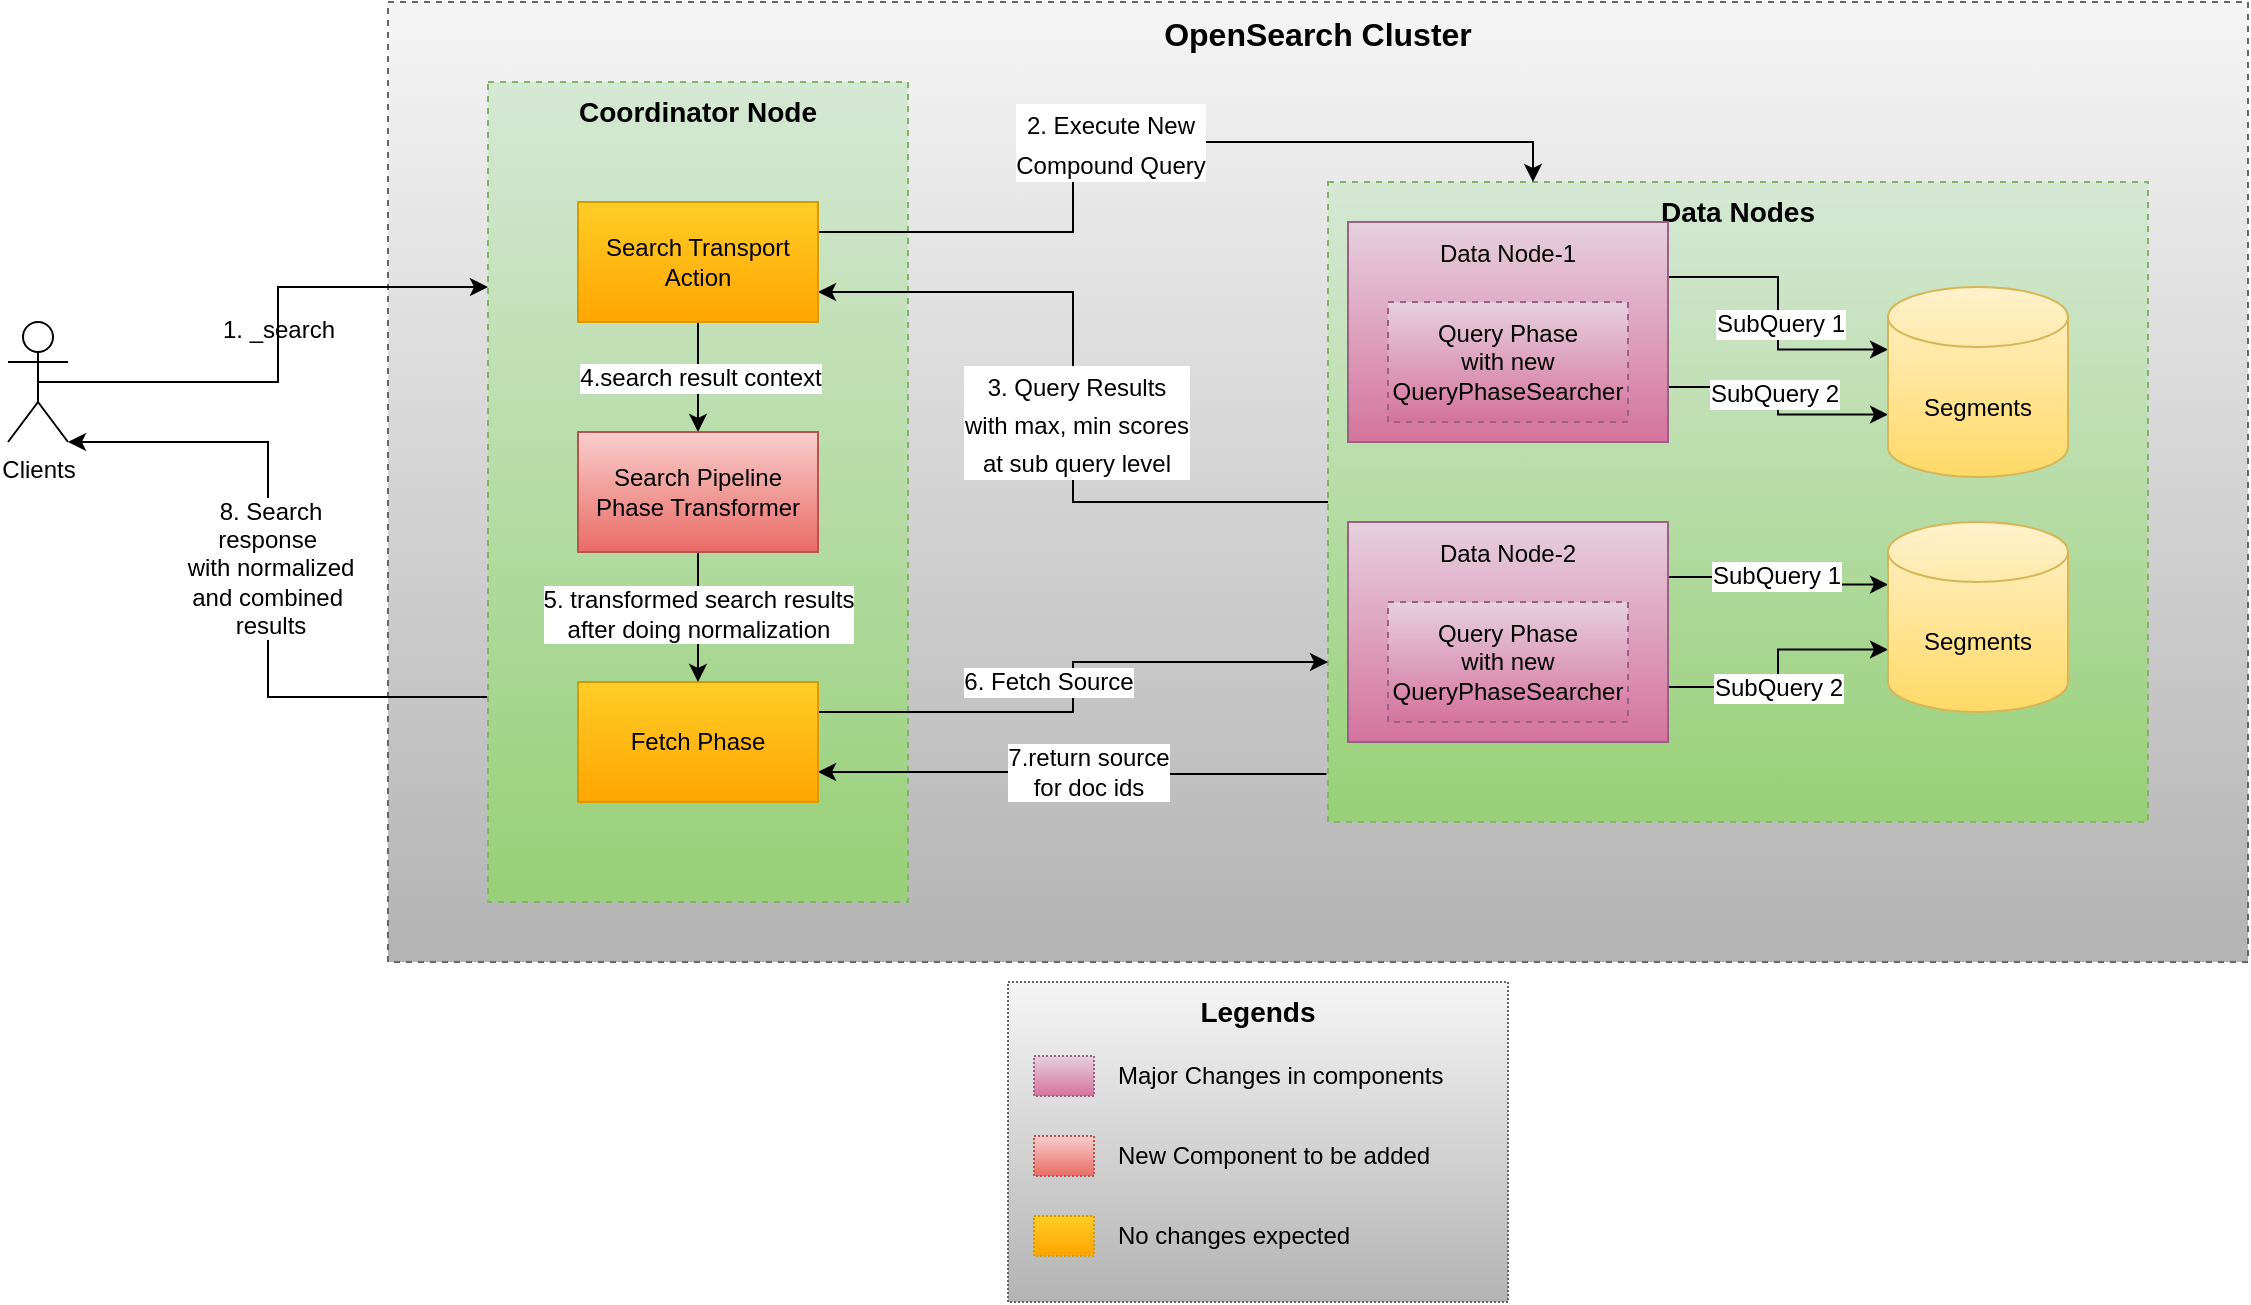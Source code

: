 <mxfile version="21.7.5" type="github" pages="4">
  <diagram id="TBjuJsZTaPFXJ__ImxRO" name="Proposed HLD">
    <mxGraphModel dx="2924" dy="1126" grid="1" gridSize="10" guides="1" tooltips="1" connect="1" arrows="1" fold="1" page="1" pageScale="1" pageWidth="850" pageHeight="1100" math="0" shadow="0">
      <root>
        <mxCell id="0" />
        <mxCell id="1" parent="0" />
        <mxCell id="PzO3lRKm4pNGHAzejOns-35" value="&lt;font style=&quot;font-size: 16px;&quot;&gt;&lt;b&gt;OpenSearch Cluster&lt;/b&gt;&lt;/font&gt;" style="rounded=0;whiteSpace=wrap;html=1;fontSize=12;dashed=1;verticalAlign=top;fillColor=#f5f5f5;strokeColor=#666666;gradientColor=#b3b3b3;" parent="1" vertex="1">
          <mxGeometry x="70" y="110" width="930" height="480" as="geometry" />
        </mxCell>
        <mxCell id="PzO3lRKm4pNGHAzejOns-14" style="edgeStyle=orthogonalEdgeStyle;rounded=0;orthogonalLoop=1;jettySize=auto;html=1;exitX=0;exitY=0.75;exitDx=0;exitDy=0;entryX=1;entryY=1;entryDx=0;entryDy=0;entryPerimeter=0;fontSize=12;" parent="1" source="PzO3lRKm4pNGHAzejOns-1" target="PzO3lRKm4pNGHAzejOns-6" edge="1">
          <mxGeometry relative="1" as="geometry">
            <Array as="points">
              <mxPoint x="10" y="458" />
              <mxPoint x="10" y="330" />
            </Array>
          </mxGeometry>
        </mxCell>
        <mxCell id="PzO3lRKm4pNGHAzejOns-15" value="8. Search &lt;br&gt;response&amp;nbsp;&lt;br&gt;with normalized&lt;br&gt;and combined&amp;nbsp;&lt;br&gt;results" style="edgeLabel;html=1;align=center;verticalAlign=middle;resizable=0;points=[];fontSize=12;" parent="PzO3lRKm4pNGHAzejOns-14" vertex="1" connectable="0">
          <mxGeometry x="0.037" y="-1" relative="1" as="geometry">
            <mxPoint as="offset" />
          </mxGeometry>
        </mxCell>
        <mxCell id="PzO3lRKm4pNGHAzejOns-1" value="&lt;b&gt;&lt;font style=&quot;font-size: 14px;&quot;&gt;Coordinator Node&lt;/font&gt;&lt;/b&gt;" style="rounded=0;whiteSpace=wrap;html=1;horizontal=1;verticalAlign=top;dashed=1;fillColor=#d5e8d4;strokeColor=#82b366;gradientColor=#97d077;" parent="1" vertex="1">
          <mxGeometry x="120" y="150" width="210" height="410" as="geometry" />
        </mxCell>
        <mxCell id="PzO3lRKm4pNGHAzejOns-37" style="edgeStyle=orthogonalEdgeStyle;rounded=0;orthogonalLoop=1;jettySize=auto;html=1;exitX=0;exitY=0.5;exitDx=0;exitDy=0;entryX=1;entryY=0.75;entryDx=0;entryDy=0;fontSize=16;" parent="1" source="PzO3lRKm4pNGHAzejOns-2" target="PzO3lRKm4pNGHAzejOns-3" edge="1">
          <mxGeometry relative="1" as="geometry" />
        </mxCell>
        <mxCell id="PzO3lRKm4pNGHAzejOns-38" value="&lt;span style=&quot;font-size: 12px;&quot;&gt;3. Query Results&lt;br&gt;with max, min scores&lt;br&gt;at sub query level&lt;br&gt;&lt;/span&gt;" style="edgeLabel;html=1;align=center;verticalAlign=middle;resizable=0;points=[];fontSize=16;" parent="PzO3lRKm4pNGHAzejOns-37" vertex="1" connectable="0">
          <mxGeometry x="-0.063" relative="1" as="geometry">
            <mxPoint x="1" y="1" as="offset" />
          </mxGeometry>
        </mxCell>
        <mxCell id="PzO3lRKm4pNGHAzejOns-39" value="7.return source &lt;br&gt;for doc ids" style="edgeStyle=orthogonalEdgeStyle;rounded=0;orthogonalLoop=1;jettySize=auto;html=1;exitX=-0.002;exitY=0.925;exitDx=0;exitDy=0;entryX=1;entryY=0.75;entryDx=0;entryDy=0;fontSize=12;exitPerimeter=0;" parent="1" source="PzO3lRKm4pNGHAzejOns-2" target="PzO3lRKm4pNGHAzejOns-4" edge="1">
          <mxGeometry x="-0.066" y="-1" relative="1" as="geometry">
            <mxPoint as="offset" />
          </mxGeometry>
        </mxCell>
        <mxCell id="PzO3lRKm4pNGHAzejOns-2" value="&lt;b&gt;&lt;font style=&quot;font-size: 14px;&quot;&gt;Data Nodes&lt;/font&gt;&lt;/b&gt;" style="rounded=0;whiteSpace=wrap;html=1;verticalAlign=top;dashed=1;fillColor=#d5e8d4;strokeColor=#82b366;gradientColor=#97d077;" parent="1" vertex="1">
          <mxGeometry x="540" y="200" width="410" height="320" as="geometry" />
        </mxCell>
        <mxCell id="PzO3lRKm4pNGHAzejOns-10" style="edgeStyle=orthogonalEdgeStyle;rounded=0;orthogonalLoop=1;jettySize=auto;html=1;exitX=1;exitY=0.25;exitDx=0;exitDy=0;entryX=0.25;entryY=0;entryDx=0;entryDy=0;fontSize=14;" parent="1" source="PzO3lRKm4pNGHAzejOns-3" target="PzO3lRKm4pNGHAzejOns-2" edge="1">
          <mxGeometry relative="1" as="geometry" />
        </mxCell>
        <mxCell id="PzO3lRKm4pNGHAzejOns-36" value="&lt;span style=&quot;font-size: 12px;&quot;&gt;2. Execute New &lt;br&gt;Compound Query&lt;/span&gt;" style="edgeLabel;html=1;align=center;verticalAlign=middle;resizable=0;points=[];fontSize=16;" parent="PzO3lRKm4pNGHAzejOns-10" vertex="1" connectable="0">
          <mxGeometry x="-0.156" y="-1" relative="1" as="geometry">
            <mxPoint x="12" y="-1" as="offset" />
          </mxGeometry>
        </mxCell>
        <mxCell id="PzO3lRKm4pNGHAzejOns-16" style="edgeStyle=orthogonalEdgeStyle;rounded=0;orthogonalLoop=1;jettySize=auto;html=1;exitX=0.5;exitY=1;exitDx=0;exitDy=0;fontSize=12;" parent="1" source="PzO3lRKm4pNGHAzejOns-3" target="PzO3lRKm4pNGHAzejOns-5" edge="1">
          <mxGeometry relative="1" as="geometry" />
        </mxCell>
        <mxCell id="PzO3lRKm4pNGHAzejOns-17" value="4.search result context" style="edgeLabel;html=1;align=center;verticalAlign=middle;resizable=0;points=[];fontSize=12;" parent="PzO3lRKm4pNGHAzejOns-16" vertex="1" connectable="0">
          <mxGeometry x="0.018" y="1" relative="1" as="geometry">
            <mxPoint as="offset" />
          </mxGeometry>
        </mxCell>
        <mxCell id="PzO3lRKm4pNGHAzejOns-3" value="Search Transport Action" style="rounded=0;whiteSpace=wrap;html=1;fillColor=#ffcd28;strokeColor=#d79b00;gradientColor=#ffa500;" parent="1" vertex="1">
          <mxGeometry x="165" y="210" width="120" height="60" as="geometry" />
        </mxCell>
        <mxCell id="PzO3lRKm4pNGHAzejOns-21" style="edgeStyle=orthogonalEdgeStyle;rounded=0;orthogonalLoop=1;jettySize=auto;html=1;exitX=1;exitY=0.25;exitDx=0;exitDy=0;entryX=0;entryY=0.75;entryDx=0;entryDy=0;fontSize=12;" parent="1" source="PzO3lRKm4pNGHAzejOns-4" target="PzO3lRKm4pNGHAzejOns-2" edge="1">
          <mxGeometry relative="1" as="geometry" />
        </mxCell>
        <mxCell id="PzO3lRKm4pNGHAzejOns-22" value="6. Fetch Source" style="edgeLabel;html=1;align=center;verticalAlign=middle;resizable=0;points=[];fontSize=12;" parent="PzO3lRKm4pNGHAzejOns-21" vertex="1" connectable="0">
          <mxGeometry x="-0.506" y="1" relative="1" as="geometry">
            <mxPoint x="46" y="-14" as="offset" />
          </mxGeometry>
        </mxCell>
        <mxCell id="PzO3lRKm4pNGHAzejOns-4" value="Fetch Phase" style="rounded=0;whiteSpace=wrap;html=1;fillColor=#ffcd28;strokeColor=#d79b00;gradientColor=#ffa500;" parent="1" vertex="1">
          <mxGeometry x="165" y="450" width="120" height="60" as="geometry" />
        </mxCell>
        <mxCell id="PzO3lRKm4pNGHAzejOns-18" style="edgeStyle=orthogonalEdgeStyle;rounded=0;orthogonalLoop=1;jettySize=auto;html=1;exitX=0.5;exitY=1;exitDx=0;exitDy=0;fontSize=12;" parent="1" source="PzO3lRKm4pNGHAzejOns-5" target="PzO3lRKm4pNGHAzejOns-4" edge="1">
          <mxGeometry relative="1" as="geometry" />
        </mxCell>
        <mxCell id="PzO3lRKm4pNGHAzejOns-19" value="5. transformed search results&lt;br&gt;after doing normalization" style="edgeLabel;html=1;align=center;verticalAlign=middle;resizable=0;points=[];fontSize=12;" parent="PzO3lRKm4pNGHAzejOns-18" vertex="1" connectable="0">
          <mxGeometry x="-0.046" relative="1" as="geometry">
            <mxPoint as="offset" />
          </mxGeometry>
        </mxCell>
        <mxCell id="PzO3lRKm4pNGHAzejOns-5" value="Search Pipeline Phase Transformer" style="rounded=0;whiteSpace=wrap;html=1;fillColor=#f8cecc;strokeColor=#b85450;gradientColor=#ea6b66;" parent="1" vertex="1">
          <mxGeometry x="165" y="325" width="120" height="60" as="geometry" />
        </mxCell>
        <mxCell id="PzO3lRKm4pNGHAzejOns-7" style="edgeStyle=orthogonalEdgeStyle;rounded=0;orthogonalLoop=1;jettySize=auto;html=1;exitX=0.5;exitY=0.5;exitDx=0;exitDy=0;exitPerimeter=0;entryX=0;entryY=0.25;entryDx=0;entryDy=0;" parent="1" source="PzO3lRKm4pNGHAzejOns-6" target="PzO3lRKm4pNGHAzejOns-1" edge="1">
          <mxGeometry relative="1" as="geometry" />
        </mxCell>
        <mxCell id="PzO3lRKm4pNGHAzejOns-12" value="&lt;font style=&quot;font-size: 12px;&quot;&gt;1. _search&lt;/font&gt;" style="edgeLabel;html=1;align=center;verticalAlign=middle;resizable=0;points=[];fontSize=14;labelBackgroundColor=none;" parent="PzO3lRKm4pNGHAzejOns-7" vertex="1" connectable="0">
          <mxGeometry x="0.084" relative="1" as="geometry">
            <mxPoint as="offset" />
          </mxGeometry>
        </mxCell>
        <mxCell id="PzO3lRKm4pNGHAzejOns-6" value="Clients" style="shape=umlActor;verticalLabelPosition=bottom;verticalAlign=top;html=1;outlineConnect=0;" parent="1" vertex="1">
          <mxGeometry x="-120" y="270" width="30" height="60" as="geometry" />
        </mxCell>
        <mxCell id="PzO3lRKm4pNGHAzejOns-27" style="edgeStyle=orthogonalEdgeStyle;rounded=0;orthogonalLoop=1;jettySize=auto;html=1;exitX=1;exitY=0.25;exitDx=0;exitDy=0;entryX=0;entryY=0;entryDx=0;entryDy=31.25;entryPerimeter=0;fontSize=12;" parent="1" source="PzO3lRKm4pNGHAzejOns-8" target="PzO3lRKm4pNGHAzejOns-25" edge="1">
          <mxGeometry relative="1" as="geometry" />
        </mxCell>
        <mxCell id="PzO3lRKm4pNGHAzejOns-31" value="SubQuery 1" style="edgeLabel;html=1;align=center;verticalAlign=middle;resizable=0;points=[];fontSize=12;" parent="PzO3lRKm4pNGHAzejOns-27" vertex="1" connectable="0">
          <mxGeometry x="0.065" y="1" relative="1" as="geometry">
            <mxPoint as="offset" />
          </mxGeometry>
        </mxCell>
        <mxCell id="PzO3lRKm4pNGHAzejOns-28" style="edgeStyle=orthogonalEdgeStyle;rounded=0;orthogonalLoop=1;jettySize=auto;html=1;exitX=1;exitY=0.75;exitDx=0;exitDy=0;entryX=0;entryY=0;entryDx=0;entryDy=63.75;entryPerimeter=0;fontSize=12;" parent="1" source="PzO3lRKm4pNGHAzejOns-8" target="PzO3lRKm4pNGHAzejOns-25" edge="1">
          <mxGeometry relative="1" as="geometry" />
        </mxCell>
        <mxCell id="PzO3lRKm4pNGHAzejOns-32" value="SubQuery 2" style="edgeLabel;html=1;align=center;verticalAlign=middle;resizable=0;points=[];fontSize=12;" parent="PzO3lRKm4pNGHAzejOns-28" vertex="1" connectable="0">
          <mxGeometry x="-0.066" y="-2" relative="1" as="geometry">
            <mxPoint as="offset" />
          </mxGeometry>
        </mxCell>
        <mxCell id="PzO3lRKm4pNGHAzejOns-8" value="&lt;font style=&quot;font-size: 12px;&quot;&gt;Data Node-1&lt;/font&gt;" style="rounded=0;whiteSpace=wrap;html=1;fontSize=14;fillColor=#e6d0de;strokeColor=#996185;gradientColor=#d5739d;verticalAlign=top;" parent="1" vertex="1">
          <mxGeometry x="550" y="220" width="160" height="110" as="geometry" />
        </mxCell>
        <mxCell id="PzO3lRKm4pNGHAzejOns-29" style="edgeStyle=orthogonalEdgeStyle;rounded=0;orthogonalLoop=1;jettySize=auto;html=1;exitX=1;exitY=0.25;exitDx=0;exitDy=0;entryX=0;entryY=0;entryDx=0;entryDy=31.25;entryPerimeter=0;fontSize=12;" parent="1" source="PzO3lRKm4pNGHAzejOns-9" target="PzO3lRKm4pNGHAzejOns-26" edge="1">
          <mxGeometry relative="1" as="geometry" />
        </mxCell>
        <mxCell id="PzO3lRKm4pNGHAzejOns-33" value="SubQuery 1" style="edgeLabel;html=1;align=center;verticalAlign=middle;resizable=0;points=[];fontSize=12;" parent="PzO3lRKm4pNGHAzejOns-29" vertex="1" connectable="0">
          <mxGeometry x="-0.056" y="1" relative="1" as="geometry">
            <mxPoint as="offset" />
          </mxGeometry>
        </mxCell>
        <mxCell id="PzO3lRKm4pNGHAzejOns-30" style="edgeStyle=orthogonalEdgeStyle;rounded=0;orthogonalLoop=1;jettySize=auto;html=1;exitX=1;exitY=0.75;exitDx=0;exitDy=0;entryX=0;entryY=0;entryDx=0;entryDy=63.75;entryPerimeter=0;fontSize=12;" parent="1" source="PzO3lRKm4pNGHAzejOns-9" target="PzO3lRKm4pNGHAzejOns-26" edge="1">
          <mxGeometry relative="1" as="geometry" />
        </mxCell>
        <mxCell id="PzO3lRKm4pNGHAzejOns-34" value="SubQuery 2" style="edgeLabel;html=1;align=center;verticalAlign=middle;resizable=0;points=[];fontSize=12;" parent="PzO3lRKm4pNGHAzejOns-30" vertex="1" connectable="0">
          <mxGeometry x="-0.145" relative="1" as="geometry">
            <mxPoint as="offset" />
          </mxGeometry>
        </mxCell>
        <mxCell id="PzO3lRKm4pNGHAzejOns-9" value="&lt;font style=&quot;font-size: 12px;&quot;&gt;Data Node-2&lt;/font&gt;" style="rounded=0;whiteSpace=wrap;html=1;fontSize=14;fillColor=#e6d0de;strokeColor=#996185;gradientColor=#d5739d;verticalAlign=top;" parent="1" vertex="1">
          <mxGeometry x="550" y="370" width="160" height="110" as="geometry" />
        </mxCell>
        <mxCell id="PzO3lRKm4pNGHAzejOns-25" value="Segments" style="shape=cylinder3;whiteSpace=wrap;html=1;boundedLbl=1;backgroundOutline=1;size=15;fontSize=12;fillColor=#fff2cc;strokeColor=#d6b656;gradientColor=#ffd966;" parent="1" vertex="1">
          <mxGeometry x="820" y="252.5" width="90" height="95" as="geometry" />
        </mxCell>
        <mxCell id="PzO3lRKm4pNGHAzejOns-26" value="Segments" style="shape=cylinder3;whiteSpace=wrap;html=1;boundedLbl=1;backgroundOutline=1;size=15;fontSize=12;fillColor=#fff2cc;strokeColor=#d6b656;gradientColor=#ffd966;" parent="1" vertex="1">
          <mxGeometry x="820" y="370" width="90" height="95" as="geometry" />
        </mxCell>
        <mxCell id="PzO3lRKm4pNGHAzejOns-42" value="&lt;b&gt;&lt;font style=&quot;font-size: 14px;&quot;&gt;Legends&lt;/font&gt;&lt;/b&gt;" style="rounded=0;whiteSpace=wrap;html=1;dashed=1;dashPattern=1 1;fontSize=12;verticalAlign=top;fillColor=#f5f5f5;strokeColor=#666666;gradientColor=#b3b3b3;" parent="1" vertex="1">
          <mxGeometry x="380" y="600" width="250" height="160" as="geometry" />
        </mxCell>
        <mxCell id="PzO3lRKm4pNGHAzejOns-43" value="" style="rounded=0;whiteSpace=wrap;html=1;dashed=1;dashPattern=1 1;fontSize=12;fillColor=#e6d0de;strokeColor=#996185;gradientColor=#d5739d;" parent="1" vertex="1">
          <mxGeometry x="393" y="637" width="30" height="20" as="geometry" />
        </mxCell>
        <mxCell id="PzO3lRKm4pNGHAzejOns-46" value="Major Changes in components" style="text;html=1;strokeColor=none;fillColor=none;align=left;verticalAlign=middle;whiteSpace=wrap;rounded=0;dashed=1;dashPattern=1 1;fontSize=12;" parent="1" vertex="1">
          <mxGeometry x="433" y="632" width="170" height="30" as="geometry" />
        </mxCell>
        <mxCell id="PzO3lRKm4pNGHAzejOns-47" value="" style="rounded=0;whiteSpace=wrap;html=1;dashed=1;dashPattern=1 1;fontSize=12;fillColor=#f8cecc;strokeColor=#b85450;gradientColor=#ea6b66;" parent="1" vertex="1">
          <mxGeometry x="393" y="677" width="30" height="20" as="geometry" />
        </mxCell>
        <mxCell id="PzO3lRKm4pNGHAzejOns-48" value="New Component to be added" style="text;html=1;strokeColor=none;fillColor=none;align=left;verticalAlign=middle;whiteSpace=wrap;rounded=0;dashed=1;dashPattern=1 1;fontSize=12;" parent="1" vertex="1">
          <mxGeometry x="433" y="672" width="170" height="30" as="geometry" />
        </mxCell>
        <mxCell id="PzO3lRKm4pNGHAzejOns-51" value="" style="rounded=0;whiteSpace=wrap;html=1;dashed=1;dashPattern=1 1;fontSize=12;fillColor=#ffcd28;strokeColor=#d79b00;gradientColor=#ffa500;" parent="1" vertex="1">
          <mxGeometry x="393" y="717" width="30" height="20" as="geometry" />
        </mxCell>
        <mxCell id="PzO3lRKm4pNGHAzejOns-52" value="No changes expected" style="text;html=1;strokeColor=none;fillColor=none;align=left;verticalAlign=middle;whiteSpace=wrap;rounded=0;dashed=1;dashPattern=1 1;fontSize=12;" parent="1" vertex="1">
          <mxGeometry x="433" y="712" width="170" height="30" as="geometry" />
        </mxCell>
        <mxCell id="ij_7rNNwFZW_53Z0E1Qg-1" value="Query Phase&lt;br style=&quot;border-color: var(--border-color);&quot;&gt;with new QueryPhaseSearcher" style="rounded=0;whiteSpace=wrap;html=1;dashed=1;labelBackgroundColor=none;fontSize=12;gradientColor=#d5739d;fillColor=#e6d0de;strokeColor=#996185;" parent="1" vertex="1">
          <mxGeometry x="570" y="260" width="120" height="60" as="geometry" />
        </mxCell>
        <mxCell id="ij_7rNNwFZW_53Z0E1Qg-2" value="Query Phase&lt;br style=&quot;border-color: var(--border-color);&quot;&gt;with new QueryPhaseSearcher" style="rounded=0;whiteSpace=wrap;html=1;dashed=1;labelBackgroundColor=none;fontSize=12;gradientColor=#d5739d;fillColor=#e6d0de;strokeColor=#996185;" parent="1" vertex="1">
          <mxGeometry x="570" y="410" width="120" height="60" as="geometry" />
        </mxCell>
      </root>
    </mxGraphModel>
  </diagram>
  <diagram id="07KiL_tyBuep2GjcEZaf" name="Current HLD">
    <mxGraphModel dx="2924" dy="1132" grid="1" gridSize="10" guides="1" tooltips="1" connect="1" arrows="1" fold="1" page="1" pageScale="1" pageWidth="850" pageHeight="1100" math="0" shadow="0">
      <root>
        <mxCell id="0" />
        <mxCell id="1" parent="0" />
        <mxCell id="jDZvlSN3qei6vhp4ze15-1" value="&lt;font style=&quot;font-size: 16px;&quot;&gt;&lt;b&gt;OpenSearch Cluster&lt;/b&gt;&lt;/font&gt;" style="rounded=0;whiteSpace=wrap;html=1;fontSize=12;dashed=1;verticalAlign=top;fillColor=#f5f5f5;strokeColor=#666666;gradientColor=#b3b3b3;" parent="1" vertex="1">
          <mxGeometry x="70" y="110" width="1090" height="440" as="geometry" />
        </mxCell>
        <mxCell id="jDZvlSN3qei6vhp4ze15-2" style="edgeStyle=orthogonalEdgeStyle;rounded=0;orthogonalLoop=1;jettySize=auto;html=1;exitX=0;exitY=0.75;exitDx=0;exitDy=0;entryX=1;entryY=1;entryDx=0;entryDy=0;entryPerimeter=0;fontSize=12;" parent="1" source="jDZvlSN3qei6vhp4ze15-4" target="jDZvlSN3qei6vhp4ze15-22" edge="1">
          <mxGeometry relative="1" as="geometry">
            <Array as="points">
              <mxPoint x="120" y="410" />
              <mxPoint x="10" y="410" />
              <mxPoint x="10" y="330" />
            </Array>
          </mxGeometry>
        </mxCell>
        <mxCell id="jDZvlSN3qei6vhp4ze15-3" value="7. Search &lt;br&gt;response&amp;nbsp;" style="edgeLabel;html=1;align=center;verticalAlign=middle;resizable=0;points=[];fontSize=12;" parent="jDZvlSN3qei6vhp4ze15-2" vertex="1" connectable="0">
          <mxGeometry x="0.037" y="-1" relative="1" as="geometry">
            <mxPoint as="offset" />
          </mxGeometry>
        </mxCell>
        <mxCell id="jDZvlSN3qei6vhp4ze15-4" value="&lt;b&gt;&lt;font style=&quot;font-size: 14px;&quot;&gt;Coordinator Node&lt;/font&gt;&lt;/b&gt;" style="rounded=0;whiteSpace=wrap;html=1;horizontal=1;verticalAlign=top;dashed=1;fillColor=#d5e8d4;strokeColor=#82b366;gradientColor=#97d077;" parent="1" vertex="1">
          <mxGeometry x="120" y="150" width="210" height="350" as="geometry" />
        </mxCell>
        <mxCell id="jDZvlSN3qei6vhp4ze15-5" style="edgeStyle=orthogonalEdgeStyle;rounded=0;orthogonalLoop=1;jettySize=auto;html=1;exitX=0;exitY=0.5;exitDx=0;exitDy=0;entryX=1;entryY=0.75;entryDx=0;entryDy=0;fontSize=16;" parent="1" source="jDZvlSN3qei6vhp4ze15-8" target="jDZvlSN3qei6vhp4ze15-13" edge="1">
          <mxGeometry relative="1" as="geometry" />
        </mxCell>
        <mxCell id="jDZvlSN3qei6vhp4ze15-6" value="&lt;span style=&quot;font-size: 12px;&quot;&gt;3.Query Results&lt;br&gt;&lt;/span&gt;" style="edgeLabel;html=1;align=center;verticalAlign=middle;resizable=0;points=[];fontSize=16;" parent="jDZvlSN3qei6vhp4ze15-5" vertex="1" connectable="0">
          <mxGeometry x="-0.063" relative="1" as="geometry">
            <mxPoint x="1" y="1" as="offset" />
          </mxGeometry>
        </mxCell>
        <mxCell id="jDZvlSN3qei6vhp4ze15-7" value="6.return source &lt;br&gt;for doc ids" style="edgeStyle=orthogonalEdgeStyle;rounded=0;orthogonalLoop=1;jettySize=auto;html=1;exitX=-0.002;exitY=0.925;exitDx=0;exitDy=0;entryX=1;entryY=0.75;entryDx=0;entryDy=0;fontSize=12;exitPerimeter=0;" parent="1" source="jDZvlSN3qei6vhp4ze15-8" target="jDZvlSN3qei6vhp4ze15-16" edge="1">
          <mxGeometry x="-0.066" y="-1" relative="1" as="geometry">
            <mxPoint as="offset" />
          </mxGeometry>
        </mxCell>
        <mxCell id="jDZvlSN3qei6vhp4ze15-8" value="&lt;b&gt;&lt;font style=&quot;font-size: 14px;&quot;&gt;Data Nodes&lt;/font&gt;&lt;/b&gt;" style="rounded=0;whiteSpace=wrap;html=1;verticalAlign=top;dashed=1;fillColor=#d5e8d4;strokeColor=#82b366;gradientColor=#97d077;" parent="1" vertex="1">
          <mxGeometry x="540" y="200" width="580" height="320" as="geometry" />
        </mxCell>
        <mxCell id="jDZvlSN3qei6vhp4ze15-9" style="edgeStyle=orthogonalEdgeStyle;rounded=0;orthogonalLoop=1;jettySize=auto;html=1;exitX=1;exitY=0.25;exitDx=0;exitDy=0;entryX=0.25;entryY=0;entryDx=0;entryDy=0;fontSize=14;" parent="1" source="jDZvlSN3qei6vhp4ze15-13" target="jDZvlSN3qei6vhp4ze15-8" edge="1">
          <mxGeometry relative="1" as="geometry" />
        </mxCell>
        <mxCell id="jDZvlSN3qei6vhp4ze15-10" value="&lt;span style=&quot;font-size: 12px;&quot;&gt;2. Execute&amp;nbsp;Query&lt;/span&gt;" style="edgeLabel;html=1;align=center;verticalAlign=middle;resizable=0;points=[];fontSize=16;" parent="jDZvlSN3qei6vhp4ze15-9" vertex="1" connectable="0">
          <mxGeometry x="-0.156" y="-1" relative="1" as="geometry">
            <mxPoint x="12" y="-1" as="offset" />
          </mxGeometry>
        </mxCell>
        <mxCell id="jDZvlSN3qei6vhp4ze15-11" style="edgeStyle=orthogonalEdgeStyle;rounded=0;orthogonalLoop=1;jettySize=auto;html=1;exitX=0.5;exitY=1;exitDx=0;exitDy=0;fontSize=12;entryX=0.5;entryY=0;entryDx=0;entryDy=0;" parent="1" source="jDZvlSN3qei6vhp4ze15-13" target="jDZvlSN3qei6vhp4ze15-16" edge="1">
          <mxGeometry relative="1" as="geometry">
            <mxPoint x="225" y="325" as="targetPoint" />
          </mxGeometry>
        </mxCell>
        <mxCell id="jDZvlSN3qei6vhp4ze15-12" value="4.search result context" style="edgeLabel;html=1;align=center;verticalAlign=middle;resizable=0;points=[];fontSize=12;" parent="jDZvlSN3qei6vhp4ze15-11" vertex="1" connectable="0">
          <mxGeometry x="0.018" y="1" relative="1" as="geometry">
            <mxPoint as="offset" />
          </mxGeometry>
        </mxCell>
        <mxCell id="jDZvlSN3qei6vhp4ze15-13" value="Search Transport Action" style="rounded=0;whiteSpace=wrap;html=1;fillColor=#ffcd28;strokeColor=#d79b00;gradientColor=#ffa500;" parent="1" vertex="1">
          <mxGeometry x="165" y="210" width="120" height="60" as="geometry" />
        </mxCell>
        <mxCell id="jDZvlSN3qei6vhp4ze15-14" value="5. Fetch Source" style="edgeStyle=orthogonalEdgeStyle;rounded=0;orthogonalLoop=1;jettySize=auto;html=1;exitX=1;exitY=0.25;exitDx=0;exitDy=0;entryX=0;entryY=0.75;entryDx=0;entryDy=0;fontSize=12;" parent="1" source="jDZvlSN3qei6vhp4ze15-16" target="jDZvlSN3qei6vhp4ze15-8" edge="1">
          <mxGeometry relative="1" as="geometry" />
        </mxCell>
        <mxCell id="jDZvlSN3qei6vhp4ze15-16" value="Fetch Phase" style="rounded=0;whiteSpace=wrap;html=1;fillColor=#ffcd28;strokeColor=#d79b00;gradientColor=#ffa500;" parent="1" vertex="1">
          <mxGeometry x="165" y="410" width="120" height="60" as="geometry" />
        </mxCell>
        <mxCell id="jDZvlSN3qei6vhp4ze15-20" style="edgeStyle=orthogonalEdgeStyle;rounded=0;orthogonalLoop=1;jettySize=auto;html=1;exitX=0.5;exitY=0.5;exitDx=0;exitDy=0;exitPerimeter=0;entryX=0;entryY=0.25;entryDx=0;entryDy=0;" parent="1" source="jDZvlSN3qei6vhp4ze15-22" target="jDZvlSN3qei6vhp4ze15-4" edge="1">
          <mxGeometry relative="1" as="geometry" />
        </mxCell>
        <mxCell id="jDZvlSN3qei6vhp4ze15-21" value="&lt;font style=&quot;font-size: 12px;&quot;&gt;1. _search&lt;/font&gt;" style="edgeLabel;html=1;align=center;verticalAlign=middle;resizable=0;points=[];fontSize=14;labelBackgroundColor=none;" parent="jDZvlSN3qei6vhp4ze15-20" vertex="1" connectable="0">
          <mxGeometry x="0.084" relative="1" as="geometry">
            <mxPoint as="offset" />
          </mxGeometry>
        </mxCell>
        <mxCell id="jDZvlSN3qei6vhp4ze15-22" value="Clients" style="shape=umlActor;verticalLabelPosition=bottom;verticalAlign=top;html=1;outlineConnect=0;" parent="1" vertex="1">
          <mxGeometry x="-120" y="270" width="30" height="60" as="geometry" />
        </mxCell>
        <mxCell id="jDZvlSN3qei6vhp4ze15-48" value="search" style="edgeStyle=orthogonalEdgeStyle;rounded=0;orthogonalLoop=1;jettySize=auto;html=1;exitX=1;exitY=0.5;exitDx=0;exitDy=0;entryX=0;entryY=0.5;entryDx=0;entryDy=0;fontSize=12;" parent="1" source="jDZvlSN3qei6vhp4ze15-27" target="jDZvlSN3qei6vhp4ze15-45" edge="1">
          <mxGeometry relative="1" as="geometry" />
        </mxCell>
        <mxCell id="jDZvlSN3qei6vhp4ze15-27" value="&lt;font style=&quot;font-size: 12px;&quot;&gt;Data Node-1&lt;/font&gt;" style="rounded=0;whiteSpace=wrap;html=1;fontSize=14;fillColor=#ffcd28;strokeColor=#d79b00;gradientColor=#ffa500;verticalAlign=top;" parent="1" vertex="1">
          <mxGeometry x="560" y="245" width="110" height="60" as="geometry" />
        </mxCell>
        <mxCell id="jDZvlSN3qei6vhp4ze15-49" value="search" style="edgeStyle=orthogonalEdgeStyle;rounded=0;orthogonalLoop=1;jettySize=auto;html=1;exitX=1;exitY=0.5;exitDx=0;exitDy=0;fontSize=12;" parent="1" source="jDZvlSN3qei6vhp4ze15-32" target="jDZvlSN3qei6vhp4ze15-46" edge="1">
          <mxGeometry relative="1" as="geometry" />
        </mxCell>
        <mxCell id="jDZvlSN3qei6vhp4ze15-32" value="&lt;font style=&quot;font-size: 12px;&quot;&gt;Data Node-2&lt;/font&gt;" style="rounded=0;whiteSpace=wrap;html=1;fontSize=14;fillColor=#ffcd28;strokeColor=#d79b00;gradientColor=#ffa500;verticalAlign=top;" parent="1" vertex="1">
          <mxGeometry x="560" y="390" width="110" height="60" as="geometry" />
        </mxCell>
        <mxCell id="jDZvlSN3qei6vhp4ze15-33" value="Segments" style="shape=cylinder3;whiteSpace=wrap;html=1;boundedLbl=1;backgroundOutline=1;size=15;fontSize=12;fillColor=#e6d0de;strokeColor=#996185;gradientColor=#d5739d;" parent="1" vertex="1">
          <mxGeometry x="1000" y="227.5" width="90" height="95" as="geometry" />
        </mxCell>
        <mxCell id="jDZvlSN3qei6vhp4ze15-34" value="Segments" style="shape=cylinder3;whiteSpace=wrap;html=1;boundedLbl=1;backgroundOutline=1;size=15;fontSize=12;fillColor=#e6d0de;strokeColor=#996185;gradientColor=#d5739d;" parent="1" vertex="1">
          <mxGeometry x="1000" y="377" width="90" height="95" as="geometry" />
        </mxCell>
        <mxCell id="jDZvlSN3qei6vhp4ze15-35" value="&lt;b&gt;&lt;font style=&quot;font-size: 14px;&quot;&gt;Legends&lt;/font&gt;&lt;/b&gt;" style="rounded=0;whiteSpace=wrap;html=1;dashed=1;dashPattern=1 1;fontSize=12;verticalAlign=top;fillColor=#f5f5f5;strokeColor=#666666;gradientColor=#b3b3b3;" parent="1" vertex="1">
          <mxGeometry x="370" y="590" width="270" height="120" as="geometry" />
        </mxCell>
        <mxCell id="jDZvlSN3qei6vhp4ze15-36" value="" style="rounded=0;whiteSpace=wrap;html=1;dashed=1;dashPattern=1 1;fontSize=12;fillColor=#e6d0de;strokeColor=#996185;gradientColor=#d5739d;" parent="1" vertex="1">
          <mxGeometry x="383" y="627" width="30" height="20" as="geometry" />
        </mxCell>
        <mxCell id="jDZvlSN3qei6vhp4ze15-37" value="Outside Opensearch Components" style="text;html=1;strokeColor=none;fillColor=none;align=left;verticalAlign=middle;whiteSpace=wrap;rounded=0;dashed=1;dashPattern=1 1;fontSize=12;" parent="1" vertex="1">
          <mxGeometry x="423" y="622" width="187" height="30" as="geometry" />
        </mxCell>
        <mxCell id="jDZvlSN3qei6vhp4ze15-38" value="" style="rounded=0;whiteSpace=wrap;html=1;dashed=1;dashPattern=1 1;fontSize=12;fillColor=#ffcd28;strokeColor=#d79b00;gradientColor=#ffa500;" parent="1" vertex="1">
          <mxGeometry x="383" y="667" width="30" height="20" as="geometry" />
        </mxCell>
        <mxCell id="jDZvlSN3qei6vhp4ze15-39" value="Internal OpenSearch Components" style="text;html=1;strokeColor=none;fillColor=none;align=left;verticalAlign=middle;whiteSpace=wrap;rounded=0;dashed=1;dashPattern=1 1;fontSize=12;" parent="1" vertex="1">
          <mxGeometry x="423" y="662" width="187" height="30" as="geometry" />
        </mxCell>
        <mxCell id="jDZvlSN3qei6vhp4ze15-50" style="edgeStyle=orthogonalEdgeStyle;rounded=0;orthogonalLoop=1;jettySize=auto;html=1;exitX=1;exitY=0.5;exitDx=0;exitDy=0;entryX=0;entryY=0.5;entryDx=0;entryDy=0;entryPerimeter=0;fontSize=12;" parent="1" source="jDZvlSN3qei6vhp4ze15-45" target="jDZvlSN3qei6vhp4ze15-33" edge="1">
          <mxGeometry relative="1" as="geometry" />
        </mxCell>
        <mxCell id="jDZvlSN3qei6vhp4ze15-45" value="Lucene (Index Searcher with Collectors)" style="rounded=0;whiteSpace=wrap;html=1;labelBackgroundColor=none;fontSize=12;fillColor=#e6d0de;strokeColor=#996185;gradientColor=#d5739d;" parent="1" vertex="1">
          <mxGeometry x="810" y="245" width="120" height="60" as="geometry" />
        </mxCell>
        <mxCell id="jDZvlSN3qei6vhp4ze15-51" style="edgeStyle=orthogonalEdgeStyle;rounded=0;orthogonalLoop=1;jettySize=auto;html=1;exitX=1;exitY=0.5;exitDx=0;exitDy=0;fontSize=12;" parent="1" source="jDZvlSN3qei6vhp4ze15-46" target="jDZvlSN3qei6vhp4ze15-34" edge="1">
          <mxGeometry relative="1" as="geometry" />
        </mxCell>
        <mxCell id="jDZvlSN3qei6vhp4ze15-46" value="Lucene (Index Searcher with Collectors)" style="rounded=0;whiteSpace=wrap;html=1;labelBackgroundColor=none;fontSize=12;gradientColor=#d5739d;fillColor=#e6d0de;strokeColor=#996185;" parent="1" vertex="1">
          <mxGeometry x="810" y="394.5" width="120" height="60" as="geometry" />
        </mxCell>
      </root>
    </mxGraphModel>
  </diagram>
  <diagram id="tnmOnSMShi_SFa9VDgJG" name="Search Processor Flow">
    <mxGraphModel dx="2074" dy="1132" grid="1" gridSize="10" guides="1" tooltips="1" connect="1" arrows="1" fold="1" page="1" pageScale="1" pageWidth="850" pageHeight="1100" math="0" shadow="0">
      <root>
        <mxCell id="0" />
        <mxCell id="1" parent="0" />
        <mxCell id="G0X934RZBwC8TlWntgK0-30" value="" style="rounded=0;whiteSpace=wrap;html=1;dashed=1;fillColor=#dae8fc;strokeColor=#6c8ebf;gradientColor=#7ea6e0;" vertex="1" parent="1">
          <mxGeometry x="110" y="870" width="550" height="660" as="geometry" />
        </mxCell>
        <mxCell id="G0X934RZBwC8TlWntgK0-29" value="" style="rounded=0;whiteSpace=wrap;html=1;dashed=1;fillColor=#fff2cc;strokeColor=#d6b656;gradientColor=#ffd966;" vertex="1" parent="1">
          <mxGeometry x="110" y="620" width="550" height="240" as="geometry" />
        </mxCell>
        <mxCell id="G0X934RZBwC8TlWntgK0-28" value="" style="rounded=0;whiteSpace=wrap;html=1;dashed=1;fillColor=#dae8fc;strokeColor=#6c8ebf;gradientColor=#7ea6e0;" vertex="1" parent="1">
          <mxGeometry x="110" y="290" width="550" height="320" as="geometry" />
        </mxCell>
        <mxCell id="xSZ6R9SKHqUaPnc-6ZZc-3" style="edgeStyle=orthogonalEdgeStyle;rounded=0;orthogonalLoop=1;jettySize=auto;html=1;exitX=0.5;exitY=1;exitDx=0;exitDy=0;exitPerimeter=0;" parent="1" source="xSZ6R9SKHqUaPnc-6ZZc-1" target="xSZ6R9SKHqUaPnc-6ZZc-2" edge="1">
          <mxGeometry relative="1" as="geometry" />
        </mxCell>
        <mxCell id="xSZ6R9SKHqUaPnc-6ZZc-4" value="Search Request" style="edgeLabel;html=1;align=center;verticalAlign=middle;resizable=0;points=[];" parent="xSZ6R9SKHqUaPnc-6ZZc-3" vertex="1" connectable="0">
          <mxGeometry x="-0.255" y="-4" relative="1" as="geometry">
            <mxPoint as="offset" />
          </mxGeometry>
        </mxCell>
        <mxCell id="xSZ6R9SKHqUaPnc-6ZZc-1" value="Start" style="strokeWidth=2;html=1;shape=mxgraph.flowchart.start_1;whiteSpace=wrap;" parent="1" vertex="1">
          <mxGeometry x="325" y="190" width="100" height="60" as="geometry" />
        </mxCell>
        <mxCell id="G0X934RZBwC8TlWntgK0-1" style="edgeStyle=orthogonalEdgeStyle;rounded=0;orthogonalLoop=1;jettySize=auto;html=1;exitX=0.5;exitY=1;exitDx=0;exitDy=0;entryX=0.5;entryY=0;entryDx=0;entryDy=0;" edge="1" parent="1" source="xSZ6R9SKHqUaPnc-6ZZc-2" target="xSZ6R9SKHqUaPnc-6ZZc-5">
          <mxGeometry relative="1" as="geometry" />
        </mxCell>
        <mxCell id="xSZ6R9SKHqUaPnc-6ZZc-2" value="Search Action" style="rounded=1;whiteSpace=wrap;html=1;absoluteArcSize=1;arcSize=14;strokeWidth=2;fillColor=#d5e8d4;gradientColor=#97d077;strokeColor=#82b366;" parent="1" vertex="1">
          <mxGeometry x="325" y="320" width="100" height="100" as="geometry" />
        </mxCell>
        <mxCell id="G0X934RZBwC8TlWntgK0-7" style="edgeStyle=orthogonalEdgeStyle;rounded=0;orthogonalLoop=1;jettySize=auto;html=1;exitX=0.5;exitY=1;exitDx=0;exitDy=0;" edge="1" parent="1" source="xSZ6R9SKHqUaPnc-6ZZc-5" target="G0X934RZBwC8TlWntgK0-4">
          <mxGeometry relative="1" as="geometry" />
        </mxCell>
        <mxCell id="obCtLTbMXupayQUvTKE5-13" value="Run Query" style="edgeLabel;html=1;align=center;verticalAlign=middle;resizable=0;points=[];" vertex="1" connectable="0" parent="G0X934RZBwC8TlWntgK0-7">
          <mxGeometry x="0.758" y="-1" relative="1" as="geometry">
            <mxPoint as="offset" />
          </mxGeometry>
        </mxCell>
        <mxCell id="G0X934RZBwC8TlWntgK0-8" style="edgeStyle=orthogonalEdgeStyle;rounded=0;orthogonalLoop=1;jettySize=auto;html=1;exitX=0.5;exitY=1;exitDx=0;exitDy=0;" edge="1" parent="1" source="xSZ6R9SKHqUaPnc-6ZZc-5" target="G0X934RZBwC8TlWntgK0-2">
          <mxGeometry relative="1" as="geometry" />
        </mxCell>
        <mxCell id="obCtLTbMXupayQUvTKE5-15" value="Run Query" style="edgeLabel;html=1;align=center;verticalAlign=middle;resizable=0;points=[];" vertex="1" connectable="0" parent="G0X934RZBwC8TlWntgK0-8">
          <mxGeometry x="0.354" y="-2" relative="1" as="geometry">
            <mxPoint y="1" as="offset" />
          </mxGeometry>
        </mxCell>
        <mxCell id="G0X934RZBwC8TlWntgK0-9" style="edgeStyle=orthogonalEdgeStyle;rounded=0;orthogonalLoop=1;jettySize=auto;html=1;exitX=0.5;exitY=1;exitDx=0;exitDy=0;" edge="1" parent="1" source="xSZ6R9SKHqUaPnc-6ZZc-5" target="G0X934RZBwC8TlWntgK0-3">
          <mxGeometry relative="1" as="geometry" />
        </mxCell>
        <mxCell id="obCtLTbMXupayQUvTKE5-16" value="Run Query" style="edgeLabel;html=1;align=center;verticalAlign=middle;resizable=0;points=[];" vertex="1" connectable="0" parent="G0X934RZBwC8TlWntgK0-9">
          <mxGeometry x="0.849" y="-1" relative="1" as="geometry">
            <mxPoint y="-12" as="offset" />
          </mxGeometry>
        </mxCell>
        <mxCell id="xSZ6R9SKHqUaPnc-6ZZc-5" value="Query Phase" style="rounded=1;whiteSpace=wrap;html=1;absoluteArcSize=1;arcSize=14;strokeWidth=2;fillColor=#d5e8d4;strokeColor=#82b366;gradientColor=#97d077;" parent="1" vertex="1">
          <mxGeometry x="325" y="470" width="100" height="100" as="geometry" />
        </mxCell>
        <mxCell id="G0X934RZBwC8TlWntgK0-22" style="edgeStyle=orthogonalEdgeStyle;rounded=0;orthogonalLoop=1;jettySize=auto;html=1;exitX=0.5;exitY=1;exitDx=0;exitDy=0;entryX=0.5;entryY=0;entryDx=0;entryDy=0;" edge="1" parent="1" source="G0X934RZBwC8TlWntgK0-2" target="G0X934RZBwC8TlWntgK0-5">
          <mxGeometry relative="1" as="geometry" />
        </mxCell>
        <mxCell id="G0X934RZBwC8TlWntgK0-2" value="Execute Query Phase Per Shard-2" style="rounded=1;whiteSpace=wrap;html=1;absoluteArcSize=1;arcSize=14;strokeWidth=2;fillColor=#d5e8d4;strokeColor=#82b366;gradientColor=#97d077;" vertex="1" parent="1">
          <mxGeometry x="325" y="680" width="100" height="100" as="geometry" />
        </mxCell>
        <mxCell id="G0X934RZBwC8TlWntgK0-23" style="edgeStyle=orthogonalEdgeStyle;rounded=0;orthogonalLoop=1;jettySize=auto;html=1;exitX=0.5;exitY=1;exitDx=0;exitDy=0;entryX=0.5;entryY=0;entryDx=0;entryDy=0;" edge="1" parent="1" source="G0X934RZBwC8TlWntgK0-3" target="G0X934RZBwC8TlWntgK0-5">
          <mxGeometry relative="1" as="geometry" />
        </mxCell>
        <mxCell id="G0X934RZBwC8TlWntgK0-3" value="Execute Query Phase Per Shard-3" style="rounded=1;whiteSpace=wrap;html=1;absoluteArcSize=1;arcSize=14;strokeWidth=2;fillColor=#d5e8d4;strokeColor=#82b366;gradientColor=#97d077;" vertex="1" parent="1">
          <mxGeometry x="500" y="680" width="100" height="100" as="geometry" />
        </mxCell>
        <mxCell id="G0X934RZBwC8TlWntgK0-10" style="edgeStyle=orthogonalEdgeStyle;rounded=0;orthogonalLoop=1;jettySize=auto;html=1;exitX=0.5;exitY=1;exitDx=0;exitDy=0;entryX=0.5;entryY=0;entryDx=0;entryDy=0;" edge="1" parent="1" source="G0X934RZBwC8TlWntgK0-4" target="G0X934RZBwC8TlWntgK0-5">
          <mxGeometry relative="1" as="geometry" />
        </mxCell>
        <mxCell id="G0X934RZBwC8TlWntgK0-35" value="Doc Ids and Score" style="edgeLabel;html=1;align=center;verticalAlign=middle;resizable=0;points=[];" vertex="1" connectable="0" parent="G0X934RZBwC8TlWntgK0-10">
          <mxGeometry x="0.709" y="-3" relative="1" as="geometry">
            <mxPoint y="4" as="offset" />
          </mxGeometry>
        </mxCell>
        <mxCell id="G0X934RZBwC8TlWntgK0-4" value="Execute Query Phase Shard-1" style="rounded=1;whiteSpace=wrap;html=1;absoluteArcSize=1;arcSize=14;strokeWidth=2;fillColor=#d5e8d4;strokeColor=#82b366;gradientColor=#97d077;" vertex="1" parent="1">
          <mxGeometry x="150" y="680" width="100" height="100" as="geometry" />
        </mxCell>
        <mxCell id="G0X934RZBwC8TlWntgK0-32" style="edgeStyle=orthogonalEdgeStyle;rounded=0;orthogonalLoop=1;jettySize=auto;html=1;exitX=0.5;exitY=1;exitDx=0;exitDy=0;" edge="1" parent="1" source="G0X934RZBwC8TlWntgK0-5" target="G0X934RZBwC8TlWntgK0-31">
          <mxGeometry relative="1" as="geometry" />
        </mxCell>
        <mxCell id="G0X934RZBwC8TlWntgK0-5" value="Query Phase Done" style="rounded=1;whiteSpace=wrap;html=1;absoluteArcSize=1;arcSize=14;strokeWidth=2;fillColor=#e6d0de;strokeColor=#996185;gradientColor=#d5739d;" vertex="1" parent="1">
          <mxGeometry x="325" y="880" width="100" height="100" as="geometry" />
        </mxCell>
        <mxCell id="G0X934RZBwC8TlWntgK0-16" style="edgeStyle=orthogonalEdgeStyle;rounded=0;orthogonalLoop=1;jettySize=auto;html=1;exitX=0.5;exitY=1;exitDx=0;exitDy=0;" edge="1" parent="1" source="G0X934RZBwC8TlWntgK0-13" target="G0X934RZBwC8TlWntgK0-15">
          <mxGeometry relative="1" as="geometry" />
        </mxCell>
        <mxCell id="G0X934RZBwC8TlWntgK0-17" value="No" style="edgeLabel;html=1;align=center;verticalAlign=middle;resizable=0;points=[];" vertex="1" connectable="0" parent="G0X934RZBwC8TlWntgK0-16">
          <mxGeometry x="-0.118" y="-1" relative="1" as="geometry">
            <mxPoint y="1" as="offset" />
          </mxGeometry>
        </mxCell>
        <mxCell id="G0X934RZBwC8TlWntgK0-19" style="edgeStyle=orthogonalEdgeStyle;rounded=0;orthogonalLoop=1;jettySize=auto;html=1;exitX=1;exitY=0.5;exitDx=0;exitDy=0;entryX=0;entryY=0.5;entryDx=0;entryDy=0;" edge="1" parent="1" source="G0X934RZBwC8TlWntgK0-13" target="G0X934RZBwC8TlWntgK0-18">
          <mxGeometry relative="1" as="geometry" />
        </mxCell>
        <mxCell id="G0X934RZBwC8TlWntgK0-20" value="Yes" style="edgeLabel;html=1;align=center;verticalAlign=middle;resizable=0;points=[];" vertex="1" connectable="0" parent="G0X934RZBwC8TlWntgK0-19">
          <mxGeometry x="-0.011" relative="1" as="geometry">
            <mxPoint as="offset" />
          </mxGeometry>
        </mxCell>
        <mxCell id="G0X934RZBwC8TlWntgK0-13" value="Run Search Phase Processors?" style="rhombus;whiteSpace=wrap;html=1;fillColor=#f8cecc;strokeColor=#b85450;gradientColor=#ea6b66;" vertex="1" parent="1">
          <mxGeometry x="315" y="1150" width="120" height="120" as="geometry" />
        </mxCell>
        <mxCell id="G0X934RZBwC8TlWntgK0-25" style="edgeStyle=orthogonalEdgeStyle;rounded=0;orthogonalLoop=1;jettySize=auto;html=1;exitX=0.5;exitY=1;exitDx=0;exitDy=0;" edge="1" parent="1" source="G0X934RZBwC8TlWntgK0-15" target="G0X934RZBwC8TlWntgK0-24">
          <mxGeometry relative="1" as="geometry" />
        </mxCell>
        <mxCell id="G0X934RZBwC8TlWntgK0-15" value="Fetch Phase" style="rounded=1;whiteSpace=wrap;html=1;absoluteArcSize=1;arcSize=14;strokeWidth=2;fillColor=#d5e8d4;strokeColor=#82b366;gradientColor=#97d077;" vertex="1" parent="1">
          <mxGeometry x="325" y="1320" width="100" height="100" as="geometry" />
        </mxCell>
        <mxCell id="G0X934RZBwC8TlWntgK0-21" style="edgeStyle=orthogonalEdgeStyle;rounded=0;orthogonalLoop=1;jettySize=auto;html=1;exitX=0.5;exitY=1;exitDx=0;exitDy=0;entryX=1;entryY=0.5;entryDx=0;entryDy=0;" edge="1" parent="1" source="G0X934RZBwC8TlWntgK0-18" target="G0X934RZBwC8TlWntgK0-15">
          <mxGeometry relative="1" as="geometry" />
        </mxCell>
        <mxCell id="G0X934RZBwC8TlWntgK0-18" value="Run Search Phase Processors&lt;br&gt;sequentially" style="rounded=1;whiteSpace=wrap;html=1;absoluteArcSize=1;arcSize=14;strokeWidth=2;fillColor=#f8cecc;strokeColor=#b85450;gradientColor=#ea6b66;" vertex="1" parent="1">
          <mxGeometry x="520" y="1160" width="100" height="100" as="geometry" />
        </mxCell>
        <mxCell id="G0X934RZBwC8TlWntgK0-27" style="edgeStyle=orthogonalEdgeStyle;rounded=0;orthogonalLoop=1;jettySize=auto;html=1;exitX=0.5;exitY=1;exitDx=0;exitDy=0;exitPerimeter=0;entryX=0.5;entryY=0;entryDx=0;entryDy=0;entryPerimeter=0;" edge="1" parent="1" source="G0X934RZBwC8TlWntgK0-24" target="G0X934RZBwC8TlWntgK0-26">
          <mxGeometry relative="1" as="geometry" />
        </mxCell>
        <mxCell id="G0X934RZBwC8TlWntgK0-24" value="Search Response" style="strokeWidth=2;html=1;shape=mxgraph.flowchart.start_1;whiteSpace=wrap;fillColor=#f5f5f5;fontColor=#333333;strokeColor=#666666;" vertex="1" parent="1">
          <mxGeometry x="325" y="1460" width="100" height="60" as="geometry" />
        </mxCell>
        <mxCell id="G0X934RZBwC8TlWntgK0-26" value="End" style="strokeWidth=2;html=1;shape=mxgraph.flowchart.start_1;whiteSpace=wrap;" vertex="1" parent="1">
          <mxGeometry x="325" y="1560" width="100" height="60" as="geometry" />
        </mxCell>
        <mxCell id="G0X934RZBwC8TlWntgK0-33" style="edgeStyle=orthogonalEdgeStyle;rounded=0;orthogonalLoop=1;jettySize=auto;html=1;exitX=0.5;exitY=1;exitDx=0;exitDy=0;" edge="1" parent="1" source="G0X934RZBwC8TlWntgK0-31" target="G0X934RZBwC8TlWntgK0-13">
          <mxGeometry relative="1" as="geometry" />
        </mxCell>
        <mxCell id="G0X934RZBwC8TlWntgK0-31" value="Search Pipeline Service" style="rounded=1;whiteSpace=wrap;html=1;absoluteArcSize=1;arcSize=14;strokeWidth=2;fillColor=#e6d0de;strokeColor=#996185;gradientColor=#d5739d;" vertex="1" parent="1">
          <mxGeometry x="325" y="1010" width="100" height="100" as="geometry" />
        </mxCell>
        <mxCell id="obCtLTbMXupayQUvTKE5-2" value="&lt;b&gt;&lt;font style=&quot;font-size: 14px;&quot;&gt;Legends&lt;/font&gt;&lt;/b&gt;" style="rounded=0;whiteSpace=wrap;html=1;dashed=1;dashPattern=1 1;fontSize=12;verticalAlign=top;fillColor=#f5f5f5;strokeColor=#666666;gradientColor=#b3b3b3;" vertex="1" parent="1">
          <mxGeometry x="700" y="650" width="250" height="150" as="geometry" />
        </mxCell>
        <mxCell id="obCtLTbMXupayQUvTKE5-3" value="" style="rounded=0;whiteSpace=wrap;html=1;dashed=1;dashPattern=1 1;fontSize=12;fillColor=#e6d0de;strokeColor=#996185;gradientColor=#d5739d;" vertex="1" parent="1">
          <mxGeometry x="713" y="687" width="30" height="20" as="geometry" />
        </mxCell>
        <mxCell id="obCtLTbMXupayQUvTKE5-4" value="Changes in components" style="text;html=1;strokeColor=none;fillColor=none;align=left;verticalAlign=middle;whiteSpace=wrap;rounded=0;dashed=1;dashPattern=1 1;fontSize=12;" vertex="1" parent="1">
          <mxGeometry x="753" y="682" width="170" height="30" as="geometry" />
        </mxCell>
        <mxCell id="obCtLTbMXupayQUvTKE5-5" value="" style="rounded=0;whiteSpace=wrap;html=1;dashed=1;dashPattern=1 1;fontSize=12;fillColor=#f8cecc;strokeColor=#b85450;gradientColor=#ea6b66;" vertex="1" parent="1">
          <mxGeometry x="713" y="727" width="30" height="20" as="geometry" />
        </mxCell>
        <mxCell id="obCtLTbMXupayQUvTKE5-6" value="New Component to be added" style="text;html=1;strokeColor=none;fillColor=none;align=left;verticalAlign=middle;whiteSpace=wrap;rounded=0;dashed=1;dashPattern=1 1;fontSize=12;" vertex="1" parent="1">
          <mxGeometry x="753" y="722" width="170" height="30" as="geometry" />
        </mxCell>
        <mxCell id="obCtLTbMXupayQUvTKE5-7" value="" style="rounded=0;whiteSpace=wrap;html=1;dashed=1;dashPattern=1 1;fontSize=12;fillColor=#d5e8d4;strokeColor=#82b366;gradientColor=#97d077;" vertex="1" parent="1">
          <mxGeometry x="713" y="767" width="30" height="20" as="geometry" />
        </mxCell>
        <mxCell id="obCtLTbMXupayQUvTKE5-8" value="No changes expected" style="text;html=1;strokeColor=none;fillColor=none;align=left;verticalAlign=middle;whiteSpace=wrap;rounded=0;dashed=1;dashPattern=1 1;fontSize=12;" vertex="1" parent="1">
          <mxGeometry x="753" y="762" width="170" height="30" as="geometry" />
        </mxCell>
        <mxCell id="obCtLTbMXupayQUvTKE5-9" value="&lt;b&gt;Coordinator Node&lt;/b&gt;" style="text;html=1;strokeColor=none;fillColor=none;align=center;verticalAlign=middle;whiteSpace=wrap;rounded=0;" vertex="1" parent="1">
          <mxGeometry x="510" y="370" width="130" height="50" as="geometry" />
        </mxCell>
        <mxCell id="obCtLTbMXupayQUvTKE5-10" value="&lt;b&gt;Coordinator Node&lt;/b&gt;" style="text;html=1;strokeColor=none;fillColor=none;align=center;verticalAlign=middle;whiteSpace=wrap;rounded=0;" vertex="1" parent="1">
          <mxGeometry x="470" y="890" width="130" height="50" as="geometry" />
        </mxCell>
        <mxCell id="obCtLTbMXupayQUvTKE5-11" value="&lt;b&gt;Data Nodes&lt;/b&gt;" style="text;html=1;strokeColor=none;fillColor=none;align=center;verticalAlign=middle;whiteSpace=wrap;rounded=0;" vertex="1" parent="1">
          <mxGeometry x="560" y="620" width="130" height="50" as="geometry" />
        </mxCell>
      </root>
    </mxGraphModel>
  </diagram>
  <diagram id="dHCuhqSBG5QOqPjYTWGY" name="Simple Current arch">
    <mxGraphModel dx="2924" dy="1126" grid="1" gridSize="10" guides="1" tooltips="1" connect="1" arrows="1" fold="1" page="1" pageScale="1" pageWidth="850" pageHeight="1100" math="0" shadow="0">
      <root>
        <mxCell id="0" />
        <mxCell id="1" parent="0" />
        <mxCell id="afIJH4ncMVynOx2SNxHb-1" value="&lt;font style=&quot;font-size: 16px;&quot;&gt;&lt;b&gt;OpenSearch Cluster&lt;/b&gt;&lt;/font&gt;" style="rounded=0;whiteSpace=wrap;html=1;fontSize=12;dashed=1;verticalAlign=top;fillColor=#f5f5f5;strokeColor=#666666;gradientColor=#b3b3b3;" vertex="1" parent="1">
          <mxGeometry x="70" y="110" width="970" height="480" as="geometry" />
        </mxCell>
        <mxCell id="afIJH4ncMVynOx2SNxHb-2" style="edgeStyle=orthogonalEdgeStyle;rounded=0;orthogonalLoop=1;jettySize=auto;html=1;exitX=0;exitY=0.75;exitDx=0;exitDy=0;entryX=1;entryY=1;entryDx=0;entryDy=0;entryPerimeter=0;fontSize=12;" edge="1" parent="1" source="afIJH4ncMVynOx2SNxHb-4" target="afIJH4ncMVynOx2SNxHb-22">
          <mxGeometry relative="1" as="geometry">
            <Array as="points">
              <mxPoint x="10" y="458" />
              <mxPoint x="10" y="330" />
            </Array>
          </mxGeometry>
        </mxCell>
        <mxCell id="afIJH4ncMVynOx2SNxHb-3" value="8. Search &lt;br&gt;response&amp;nbsp;&lt;br&gt;with normalized&lt;br&gt;and combined&amp;nbsp;&lt;br&gt;results" style="edgeLabel;html=1;align=center;verticalAlign=middle;resizable=0;points=[];fontSize=12;" vertex="1" connectable="0" parent="afIJH4ncMVynOx2SNxHb-2">
          <mxGeometry x="0.037" y="-1" relative="1" as="geometry">
            <mxPoint as="offset" />
          </mxGeometry>
        </mxCell>
        <mxCell id="afIJH4ncMVynOx2SNxHb-4" value="&lt;b&gt;&lt;font style=&quot;font-size: 14px;&quot;&gt;Coordinator Node&lt;/font&gt;&lt;/b&gt;" style="rounded=0;whiteSpace=wrap;html=1;horizontal=1;verticalAlign=top;dashed=1;fillColor=#d5e8d4;strokeColor=#82b366;gradientColor=#97d077;" vertex="1" parent="1">
          <mxGeometry x="120" y="150" width="210" height="410" as="geometry" />
        </mxCell>
        <mxCell id="afIJH4ncMVynOx2SNxHb-5" style="edgeStyle=orthogonalEdgeStyle;rounded=0;orthogonalLoop=1;jettySize=auto;html=1;exitX=0;exitY=0.5;exitDx=0;exitDy=0;entryX=1;entryY=0.75;entryDx=0;entryDy=0;fontSize=16;" edge="1" parent="1" source="afIJH4ncMVynOx2SNxHb-8" target="afIJH4ncMVynOx2SNxHb-13">
          <mxGeometry relative="1" as="geometry" />
        </mxCell>
        <mxCell id="afIJH4ncMVynOx2SNxHb-6" value="&lt;span style=&quot;font-size: 12px;&quot;&gt;3. Combined &lt;br&gt;Query Results&lt;br&gt;from different data&lt;br&gt;nodes&lt;br&gt;&lt;/span&gt;" style="edgeLabel;html=1;align=center;verticalAlign=middle;resizable=0;points=[];fontSize=16;" vertex="1" connectable="0" parent="afIJH4ncMVynOx2SNxHb-5">
          <mxGeometry x="-0.063" relative="1" as="geometry">
            <mxPoint x="1" y="1" as="offset" />
          </mxGeometry>
        </mxCell>
        <mxCell id="afIJH4ncMVynOx2SNxHb-7" value="7.return source &lt;br&gt;for doc ids" style="edgeStyle=orthogonalEdgeStyle;rounded=0;orthogonalLoop=1;jettySize=auto;html=1;exitX=-0.002;exitY=0.925;exitDx=0;exitDy=0;entryX=1;entryY=0.75;entryDx=0;entryDy=0;fontSize=12;exitPerimeter=0;" edge="1" parent="1" source="afIJH4ncMVynOx2SNxHb-8" target="afIJH4ncMVynOx2SNxHb-16">
          <mxGeometry x="-0.066" y="-1" relative="1" as="geometry">
            <mxPoint as="offset" />
          </mxGeometry>
        </mxCell>
        <mxCell id="afIJH4ncMVynOx2SNxHb-8" value="&lt;b&gt;&lt;font style=&quot;font-size: 14px;&quot;&gt;Data Nodes&lt;/font&gt;&lt;/b&gt;" style="rounded=0;whiteSpace=wrap;html=1;verticalAlign=top;dashed=1;fillColor=#d5e8d4;strokeColor=#82b366;gradientColor=#97d077;" vertex="1" parent="1">
          <mxGeometry x="540" y="200" width="470" height="320" as="geometry" />
        </mxCell>
        <mxCell id="afIJH4ncMVynOx2SNxHb-9" style="edgeStyle=orthogonalEdgeStyle;rounded=0;orthogonalLoop=1;jettySize=auto;html=1;exitX=1;exitY=0.25;exitDx=0;exitDy=0;entryX=0.25;entryY=0;entryDx=0;entryDy=0;fontSize=14;" edge="1" parent="1" source="afIJH4ncMVynOx2SNxHb-13" target="afIJH4ncMVynOx2SNxHb-8">
          <mxGeometry relative="1" as="geometry" />
        </mxCell>
        <mxCell id="afIJH4ncMVynOx2SNxHb-10" value="&lt;span style=&quot;font-size: 12px;&quot;&gt;2. Execute bool&lt;br&gt;Query&lt;/span&gt;" style="edgeLabel;html=1;align=center;verticalAlign=middle;resizable=0;points=[];fontSize=16;" vertex="1" connectable="0" parent="afIJH4ncMVynOx2SNxHb-9">
          <mxGeometry x="-0.156" y="-1" relative="1" as="geometry">
            <mxPoint x="12" y="-1" as="offset" />
          </mxGeometry>
        </mxCell>
        <mxCell id="afIJH4ncMVynOx2SNxHb-60" style="edgeStyle=orthogonalEdgeStyle;rounded=0;orthogonalLoop=1;jettySize=auto;html=1;exitX=0.5;exitY=1;exitDx=0;exitDy=0;" edge="1" parent="1" source="afIJH4ncMVynOx2SNxHb-13" target="afIJH4ncMVynOx2SNxHb-16">
          <mxGeometry relative="1" as="geometry" />
        </mxCell>
        <mxCell id="afIJH4ncMVynOx2SNxHb-61" value="DocIds" style="edgeLabel;html=1;align=center;verticalAlign=middle;resizable=0;points=[];" vertex="1" connectable="0" parent="afIJH4ncMVynOx2SNxHb-60">
          <mxGeometry x="-0.106" y="-2" relative="1" as="geometry">
            <mxPoint as="offset" />
          </mxGeometry>
        </mxCell>
        <mxCell id="afIJH4ncMVynOx2SNxHb-13" value="Query Phase" style="rounded=0;whiteSpace=wrap;html=1;fillColor=#ffcd28;strokeColor=#d79b00;gradientColor=#ffa500;" vertex="1" parent="1">
          <mxGeometry x="165" y="210" width="120" height="60" as="geometry" />
        </mxCell>
        <mxCell id="afIJH4ncMVynOx2SNxHb-14" style="edgeStyle=orthogonalEdgeStyle;rounded=0;orthogonalLoop=1;jettySize=auto;html=1;exitX=1;exitY=0.25;exitDx=0;exitDy=0;entryX=0;entryY=0.75;entryDx=0;entryDy=0;fontSize=12;" edge="1" parent="1" source="afIJH4ncMVynOx2SNxHb-16" target="afIJH4ncMVynOx2SNxHb-8">
          <mxGeometry relative="1" as="geometry" />
        </mxCell>
        <mxCell id="afIJH4ncMVynOx2SNxHb-15" value="6. Fetch Source" style="edgeLabel;html=1;align=center;verticalAlign=middle;resizable=0;points=[];fontSize=12;" vertex="1" connectable="0" parent="afIJH4ncMVynOx2SNxHb-14">
          <mxGeometry x="-0.506" y="1" relative="1" as="geometry">
            <mxPoint x="46" y="-14" as="offset" />
          </mxGeometry>
        </mxCell>
        <mxCell id="afIJH4ncMVynOx2SNxHb-16" value="Fetch Phase" style="rounded=0;whiteSpace=wrap;html=1;fillColor=#ffcd28;strokeColor=#d79b00;gradientColor=#ffa500;" vertex="1" parent="1">
          <mxGeometry x="165" y="440" width="120" height="60" as="geometry" />
        </mxCell>
        <mxCell id="afIJH4ncMVynOx2SNxHb-20" style="edgeStyle=orthogonalEdgeStyle;rounded=0;orthogonalLoop=1;jettySize=auto;html=1;exitX=0.5;exitY=0.5;exitDx=0;exitDy=0;exitPerimeter=0;entryX=0;entryY=0.25;entryDx=0;entryDy=0;" edge="1" parent="1" source="afIJH4ncMVynOx2SNxHb-22" target="afIJH4ncMVynOx2SNxHb-4">
          <mxGeometry relative="1" as="geometry" />
        </mxCell>
        <mxCell id="afIJH4ncMVynOx2SNxHb-21" value="&lt;font style=&quot;font-size: 12px;&quot;&gt;1. _search&lt;/font&gt;" style="edgeLabel;html=1;align=center;verticalAlign=middle;resizable=0;points=[];fontSize=14;labelBackgroundColor=none;" vertex="1" connectable="0" parent="afIJH4ncMVynOx2SNxHb-20">
          <mxGeometry x="0.084" relative="1" as="geometry">
            <mxPoint as="offset" />
          </mxGeometry>
        </mxCell>
        <mxCell id="afIJH4ncMVynOx2SNxHb-22" value="Clients" style="shape=umlActor;verticalLabelPosition=bottom;verticalAlign=top;html=1;outlineConnect=0;" vertex="1" parent="1">
          <mxGeometry x="-120" y="270" width="30" height="60" as="geometry" />
        </mxCell>
        <mxCell id="afIJH4ncMVynOx2SNxHb-27" value="&lt;font style=&quot;font-size: 12px;&quot;&gt;Data Node-1&lt;/font&gt;" style="rounded=0;whiteSpace=wrap;html=1;fontSize=14;fillColor=#e6d0de;strokeColor=#996185;gradientColor=#d5739d;verticalAlign=top;" vertex="1" parent="1">
          <mxGeometry x="570" y="242.5" width="120" height="50" as="geometry" />
        </mxCell>
        <mxCell id="afIJH4ncMVynOx2SNxHb-44" style="edgeStyle=orthogonalEdgeStyle;rounded=0;orthogonalLoop=1;jettySize=auto;html=1;exitX=0;exitY=0;exitDx=0;exitDy=31.25;exitPerimeter=0;entryX=1;entryY=0.5;entryDx=0;entryDy=0;" edge="1" parent="1" source="afIJH4ncMVynOx2SNxHb-33" target="afIJH4ncMVynOx2SNxHb-27">
          <mxGeometry relative="1" as="geometry" />
        </mxCell>
        <mxCell id="afIJH4ncMVynOx2SNxHb-47" value="Query1" style="edgeLabel;html=1;align=center;verticalAlign=middle;resizable=0;points=[];" vertex="1" connectable="0" parent="afIJH4ncMVynOx2SNxHb-44">
          <mxGeometry x="-0.467" y="1" relative="1" as="geometry">
            <mxPoint as="offset" />
          </mxGeometry>
        </mxCell>
        <mxCell id="afIJH4ncMVynOx2SNxHb-46" style="edgeStyle=orthogonalEdgeStyle;rounded=0;orthogonalLoop=1;jettySize=auto;html=1;exitX=0;exitY=1;exitDx=0;exitDy=-15;exitPerimeter=0;entryX=1;entryY=0.5;entryDx=0;entryDy=0;" edge="1" parent="1" source="afIJH4ncMVynOx2SNxHb-33" target="afIJH4ncMVynOx2SNxHb-27">
          <mxGeometry relative="1" as="geometry" />
        </mxCell>
        <mxCell id="afIJH4ncMVynOx2SNxHb-48" value="Query2" style="edgeLabel;html=1;align=center;verticalAlign=middle;resizable=0;points=[];" vertex="1" connectable="0" parent="afIJH4ncMVynOx2SNxHb-46">
          <mxGeometry x="-0.553" y="3" relative="1" as="geometry">
            <mxPoint as="offset" />
          </mxGeometry>
        </mxCell>
        <mxCell id="afIJH4ncMVynOx2SNxHb-33" value="Segments" style="shape=cylinder3;whiteSpace=wrap;html=1;boundedLbl=1;backgroundOutline=1;size=15;fontSize=12;fillColor=#fff2cc;strokeColor=#d6b656;gradientColor=#ffd966;" vertex="1" parent="1">
          <mxGeometry x="900" y="220" width="90" height="95" as="geometry" />
        </mxCell>
        <mxCell id="afIJH4ncMVynOx2SNxHb-54" value="&lt;font style=&quot;font-size: 12px;&quot;&gt;Data Node-2&lt;/font&gt;" style="rounded=0;whiteSpace=wrap;html=1;fontSize=14;fillColor=#e6d0de;strokeColor=#996185;gradientColor=#d5739d;verticalAlign=top;" vertex="1" parent="1">
          <mxGeometry x="570" y="377.5" width="120" height="50" as="geometry" />
        </mxCell>
        <mxCell id="afIJH4ncMVynOx2SNxHb-55" style="edgeStyle=orthogonalEdgeStyle;rounded=0;orthogonalLoop=1;jettySize=auto;html=1;exitX=0;exitY=0;exitDx=0;exitDy=31.25;exitPerimeter=0;entryX=1;entryY=0.5;entryDx=0;entryDy=0;" edge="1" parent="1" source="afIJH4ncMVynOx2SNxHb-59" target="afIJH4ncMVynOx2SNxHb-54">
          <mxGeometry relative="1" as="geometry" />
        </mxCell>
        <mxCell id="afIJH4ncMVynOx2SNxHb-56" value="Query1" style="edgeLabel;html=1;align=center;verticalAlign=middle;resizable=0;points=[];" vertex="1" connectable="0" parent="afIJH4ncMVynOx2SNxHb-55">
          <mxGeometry x="-0.467" y="1" relative="1" as="geometry">
            <mxPoint as="offset" />
          </mxGeometry>
        </mxCell>
        <mxCell id="afIJH4ncMVynOx2SNxHb-57" style="edgeStyle=orthogonalEdgeStyle;rounded=0;orthogonalLoop=1;jettySize=auto;html=1;exitX=0;exitY=1;exitDx=0;exitDy=-15;exitPerimeter=0;entryX=1;entryY=0.5;entryDx=0;entryDy=0;" edge="1" parent="1" source="afIJH4ncMVynOx2SNxHb-59" target="afIJH4ncMVynOx2SNxHb-54">
          <mxGeometry relative="1" as="geometry" />
        </mxCell>
        <mxCell id="afIJH4ncMVynOx2SNxHb-58" value="Query2" style="edgeLabel;html=1;align=center;verticalAlign=middle;resizable=0;points=[];" vertex="1" connectable="0" parent="afIJH4ncMVynOx2SNxHb-57">
          <mxGeometry x="-0.553" y="3" relative="1" as="geometry">
            <mxPoint as="offset" />
          </mxGeometry>
        </mxCell>
        <mxCell id="afIJH4ncMVynOx2SNxHb-59" value="Segments" style="shape=cylinder3;whiteSpace=wrap;html=1;boundedLbl=1;backgroundOutline=1;size=15;fontSize=12;fillColor=#fff2cc;strokeColor=#d6b656;gradientColor=#ffd966;" vertex="1" parent="1">
          <mxGeometry x="900" y="355" width="90" height="95" as="geometry" />
        </mxCell>
      </root>
    </mxGraphModel>
  </diagram>
</mxfile>
